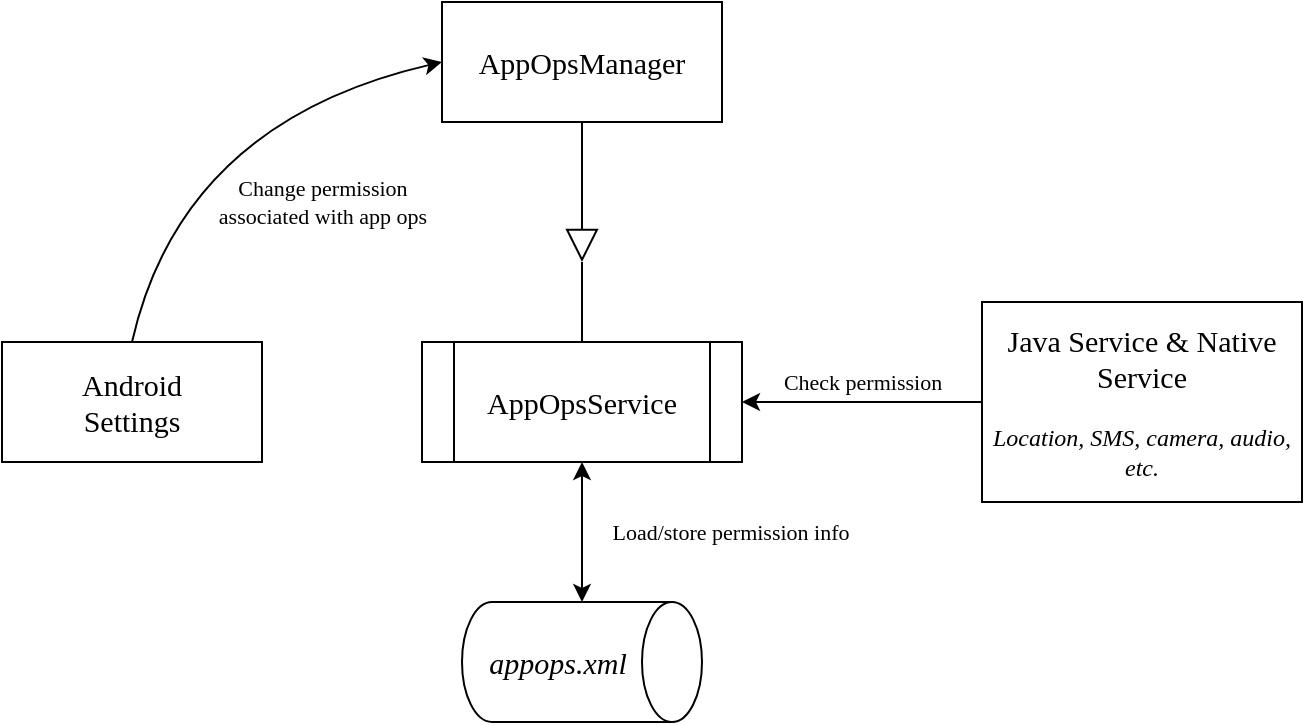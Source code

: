 <!-- SPDX-License-Identifier: GPL-3.0-or-later OR CC-BY-SA-4.0 -->
<mxfile version="15.4.0" type="device"><diagram id="_3i6XxWqvhupi8UbKG9B" name="Page-1"><mxGraphModel dx="872" dy="540" grid="1" gridSize="10" guides="1" tooltips="1" connect="1" arrows="1" fold="1" page="0" pageScale="1" pageWidth="827" pageHeight="1169" math="0" shadow="0"><root><mxCell id="0"/><mxCell id="1" parent="0"/><mxCell id="X8bGx3Asn9Z5NTzPoPRt-1" value="Android&lt;br style=&quot;font-size: 15px;&quot;&gt;Settings" style="rounded=0;whiteSpace=wrap;html=1;fontSize=15;gradientDirection=west;gradientColor=#9999FF;fillColor=none;fontFamily=Palatino;" parent="1" vertex="1"><mxGeometry x="170" y="260" width="130" height="60" as="geometry"/></mxCell><mxCell id="X8bGx3Asn9Z5NTzPoPRt-2" value="&lt;font style=&quot;font-size: 15px&quot;&gt;AppOpsManager&lt;/font&gt;" style="rounded=0;whiteSpace=wrap;html=1;fontSize=15;gradientDirection=east;gradientColor=#FFB366;fillColor=none;fontFamily=Palatino;" parent="1" vertex="1"><mxGeometry x="390" y="90" width="140" height="60" as="geometry"/></mxCell><mxCell id="X8bGx3Asn9Z5NTzPoPRt-4" value="&lt;font style=&quot;font-size: 15px;&quot;&gt;AppOpsService&lt;/font&gt;" style="shape=process;whiteSpace=wrap;html=1;backgroundOutline=1;fontSize=15;fontFamily=Palatino;gradientColor=#ffa500;gradientDirection=south;fillColor=none;" parent="1" vertex="1"><mxGeometry x="380" y="260" width="160" height="60" as="geometry"/></mxCell><mxCell id="X8bGx3Asn9Z5NTzPoPRt-5" value="&lt;font style=&quot;font-size: 15px&quot;&gt;Java Service &amp;amp; Native Service&lt;br&gt;&lt;/font&gt;&lt;br&gt;&lt;i&gt;Location, SMS, camera, audio, etc.&lt;/i&gt;" style="rounded=0;whiteSpace=wrap;html=1;fontFamily=Palatino;gradientDirection=east;gradientColor=#9999FF;glass=0;shadow=0;sketch=0;fillColor=none;" parent="1" vertex="1"><mxGeometry x="660" y="240" width="160" height="100" as="geometry"/></mxCell><mxCell id="X8bGx3Asn9Z5NTzPoPRt-6" value="appops.xml" style="shape=cylinder3;whiteSpace=wrap;html=1;boundedLbl=1;backgroundOutline=1;size=15;direction=south;fontSize=15;fontStyle=2;fontFamily=Palatino;gradientColor=#ea6b66;shadow=0;fillColor=none;" parent="1" vertex="1"><mxGeometry x="400" y="390" width="120" height="60" as="geometry"/></mxCell><mxCell id="X8bGx3Asn9Z5NTzPoPRt-7" value="" style="endArrow=block;html=1;exitX=0.5;exitY=1;exitDx=0;exitDy=0;endFill=0;endSize=14;startSize=6;targetPerimeterSpacing=0;jumpStyle=none;fontFamily=Palatino;" parent="1" source="X8bGx3Asn9Z5NTzPoPRt-2" edge="1"><mxGeometry width="50" height="50" relative="1" as="geometry"><mxPoint x="390" y="270" as="sourcePoint"/><mxPoint x="460" y="220" as="targetPoint"/></mxGeometry></mxCell><mxCell id="X8bGx3Asn9Z5NTzPoPRt-13" value="" style="endArrow=classic;html=1;fontSize=11;exitX=0.5;exitY=0;exitDx=0;exitDy=0;entryX=0;entryY=0.5;entryDx=0;entryDy=0;curved=1;fontFamily=Palatino;" parent="1" source="X8bGx3Asn9Z5NTzPoPRt-1" target="X8bGx3Asn9Z5NTzPoPRt-2" edge="1"><mxGeometry relative="1" as="geometry"><mxPoint x="360" y="230" as="sourcePoint"/><mxPoint x="460" y="230" as="targetPoint"/><Array as="points"><mxPoint x="260" y="150"/></Array></mxGeometry></mxCell><mxCell id="X8bGx3Asn9Z5NTzPoPRt-14" value="&lt;span&gt;Change permission&lt;br&gt;&amp;nbsp;associated with app ops&amp;nbsp;&lt;/span&gt;" style="edgeLabel;resizable=0;html=1;align=center;verticalAlign=middle;labelBackgroundColor=none;fontFamily=Palatino;" parent="X8bGx3Asn9Z5NTzPoPRt-13" connectable="0" vertex="1"><mxGeometry relative="1" as="geometry"><mxPoint x="60" y="42" as="offset"/></mxGeometry></mxCell><mxCell id="X8bGx3Asn9Z5NTzPoPRt-15" value="" style="endArrow=classic;html=1;fontSize=11;exitX=0;exitY=0.5;exitDx=0;exitDy=0;exitPerimeter=0;entryX=0.5;entryY=1;entryDx=0;entryDy=0;startArrow=classic;startFill=1;fontFamily=Palatino;" parent="1" source="X8bGx3Asn9Z5NTzPoPRt-6" target="X8bGx3Asn9Z5NTzPoPRt-4" edge="1"><mxGeometry relative="1" as="geometry"><mxPoint x="360" y="220" as="sourcePoint"/><mxPoint x="460" y="220" as="targetPoint"/></mxGeometry></mxCell><mxCell id="X8bGx3Asn9Z5NTzPoPRt-16" value="&amp;nbsp;Load/store permission info&amp;nbsp;" style="edgeLabel;resizable=0;align=center;verticalAlign=middle;labelBackgroundColor=none;spacingLeft=0;spacingRight=0;labelBorderColor=none;html=1;horizontal=1;spacing=2;fontFamily=Palatino;fontColor=default;" parent="X8bGx3Asn9Z5NTzPoPRt-15" connectable="0" vertex="1"><mxGeometry relative="1" as="geometry"><mxPoint x="74" as="offset"/></mxGeometry></mxCell><mxCell id="X8bGx3Asn9Z5NTzPoPRt-24" value="" style="endArrow=none;html=1;fontSize=11;entryX=0;entryY=0.5;entryDx=0;entryDy=0;exitX=1;exitY=0.5;exitDx=0;exitDy=0;startArrow=classic;startFill=1;endFill=0;fontFamily=Palatino;" parent="1" source="X8bGx3Asn9Z5NTzPoPRt-4" target="X8bGx3Asn9Z5NTzPoPRt-5" edge="1"><mxGeometry relative="1" as="geometry"><mxPoint x="360" y="220" as="sourcePoint"/><mxPoint x="460" y="220" as="targetPoint"/></mxGeometry></mxCell><mxCell id="X8bGx3Asn9Z5NTzPoPRt-25" value="&amp;nbsp;Check permission&amp;nbsp;" style="edgeLabel;resizable=0;html=1;align=center;verticalAlign=middle;labelBackgroundColor=none;fontFamily=Palatino;" parent="X8bGx3Asn9Z5NTzPoPRt-24" connectable="0" vertex="1"><mxGeometry relative="1" as="geometry"><mxPoint y="-10" as="offset"/></mxGeometry></mxCell><mxCell id="X8bGx3Asn9Z5NTzPoPRt-26" value="" style="endArrow=none;html=1;fontSize=11;entryX=0.5;entryY=0;entryDx=0;entryDy=0;fontFamily=Palatino;" parent="1" target="X8bGx3Asn9Z5NTzPoPRt-4" edge="1"><mxGeometry width="50" height="50" relative="1" as="geometry"><mxPoint x="460" y="220" as="sourcePoint"/><mxPoint x="440" y="280" as="targetPoint"/></mxGeometry></mxCell></root></mxGraphModel></diagram></mxfile>
